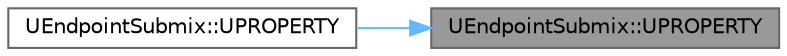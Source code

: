 digraph "UEndpointSubmix::UPROPERTY"
{
 // INTERACTIVE_SVG=YES
 // LATEX_PDF_SIZE
  bgcolor="transparent";
  edge [fontname=Helvetica,fontsize=10,labelfontname=Helvetica,labelfontsize=10];
  node [fontname=Helvetica,fontsize=10,shape=box,height=0.2,width=0.4];
  rankdir="RL";
  Node1 [id="Node000001",label="UEndpointSubmix::UPROPERTY",height=0.2,width=0.4,color="gray40", fillcolor="grey60", style="filled", fontcolor="black",tooltip="Currently used format."];
  Node1 -> Node2 [id="edge1_Node000001_Node000002",dir="back",color="steelblue1",style="solid",tooltip=" "];
  Node2 [id="Node000002",label="UEndpointSubmix::UPROPERTY",height=0.2,width=0.4,color="grey40", fillcolor="white", style="filled",URL="$d9/d84/classUEndpointSubmix.html#ae834cfd193969e9317955ab55ad5cd0c",tooltip=" "];
}
